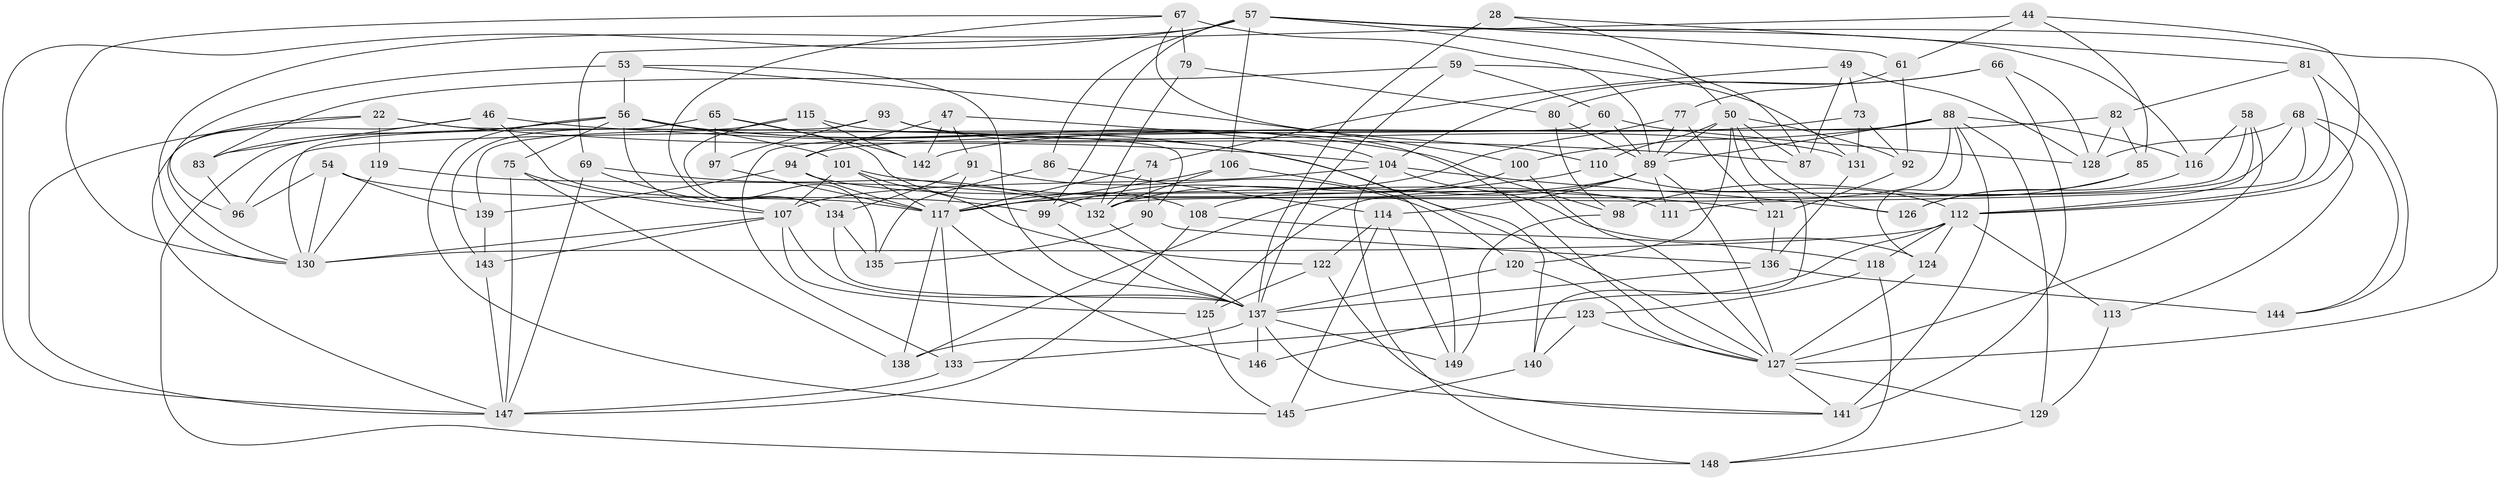 // original degree distribution, {4: 1.0}
// Generated by graph-tools (version 1.1) at 2025/02/03/04/25 22:02:00]
// undirected, 89 vertices, 215 edges
graph export_dot {
graph [start="1"]
  node [color=gray90,style=filled];
  22 [super="+3"];
  28;
  44;
  46;
  47;
  49;
  50 [super="+7+45"];
  53;
  54;
  56 [super="+10+19+24"];
  57 [super="+6+17+29"];
  58;
  59;
  60;
  61;
  65 [super="+48"];
  66 [super="+42"];
  67 [super="+5"];
  68 [super="+64"];
  69;
  73;
  74;
  75;
  77;
  79;
  80;
  81;
  82;
  83;
  85;
  86;
  87;
  88 [super="+4+37+41"];
  89 [super="+40+51"];
  90;
  91;
  92;
  93;
  94 [super="+63"];
  96;
  97;
  98;
  99;
  100;
  101 [super="+55"];
  104 [super="+72"];
  106;
  107 [super="+43"];
  108;
  110;
  111;
  112 [super="+36+71+105"];
  113;
  114 [super="+76"];
  115;
  116;
  117 [super="+21+38+109"];
  118;
  119;
  120;
  121;
  122;
  123;
  124;
  125;
  126;
  127 [super="+52+84"];
  128 [super="+33"];
  129 [super="+103"];
  130 [super="+2+31+32"];
  131;
  132 [super="+8+39"];
  133;
  134 [super="+34"];
  135;
  136 [super="+102"];
  137 [super="+14+18+20+70"];
  138;
  139;
  140;
  141 [super="+95+78"];
  142;
  143;
  144;
  145;
  146;
  147 [super="+27"];
  148;
  149;
  22 -- 119 [weight=2];
  22 -- 90;
  22 -- 104;
  22 -- 130;
  22 -- 147;
  28 -- 50;
  28 -- 81;
  28 -- 137 [weight=2];
  44 -- 85;
  44 -- 69;
  44 -- 61;
  44 -- 112;
  46 -- 117;
  46 -- 83;
  46 -- 87;
  46 -- 147;
  47 -- 91;
  47 -- 142;
  47 -- 94;
  47 -- 104;
  49 -- 74;
  49 -- 128;
  49 -- 73;
  49 -- 87;
  50 -- 92;
  50 -- 120;
  50 -- 140;
  50 -- 110;
  50 -- 89;
  50 -- 126;
  50 -- 87;
  53 -- 100;
  53 -- 56;
  53 -- 96;
  53 -- 137;
  54 -- 99;
  54 -- 139;
  54 -- 96;
  54 -- 130;
  56 -- 148;
  56 -- 127;
  56 -- 145;
  56 -- 83;
  56 -- 101;
  56 -- 98;
  56 -- 75;
  56 -- 134 [weight=2];
  57 -- 61;
  57 -- 106;
  57 -- 130;
  57 -- 99;
  57 -- 86;
  57 -- 127 [weight=2];
  57 -- 116;
  57 -- 87;
  57 -- 147;
  58 -- 132;
  58 -- 127;
  58 -- 116;
  58 -- 112;
  59 -- 83;
  59 -- 131;
  59 -- 60;
  59 -- 137;
  60 -- 133;
  60 -- 89;
  60 -- 128;
  61 -- 77;
  61 -- 92;
  65 -- 97 [weight=2];
  65 -- 108;
  65 -- 130 [weight=2];
  65 -- 142;
  66 -- 80;
  66 -- 141 [weight=2];
  66 -- 104 [weight=2];
  66 -- 128;
  67 -- 130;
  67 -- 79 [weight=2];
  67 -- 110;
  67 -- 89;
  67 -- 134;
  68 -- 111;
  68 -- 113;
  68 -- 128 [weight=2];
  68 -- 144;
  68 -- 125;
  69 -- 107;
  69 -- 147;
  69 -- 132;
  73 -- 142;
  73 -- 92;
  73 -- 131;
  74 -- 90;
  74 -- 132;
  74 -- 117;
  75 -- 138;
  75 -- 147;
  75 -- 107;
  77 -- 99;
  77 -- 121;
  77 -- 89;
  79 -- 80;
  79 -- 132;
  80 -- 98;
  80 -- 89;
  81 -- 82;
  81 -- 144;
  81 -- 112;
  82 -- 128;
  82 -- 94;
  82 -- 85;
  83 -- 96;
  85 -- 98;
  85 -- 126;
  86 -- 114 [weight=2];
  86 -- 135;
  88 -- 129;
  88 -- 124;
  88 -- 89 [weight=2];
  88 -- 96;
  88 -- 116;
  88 -- 141 [weight=2];
  88 -- 138;
  88 -- 100;
  89 -- 111;
  89 -- 127 [weight=2];
  89 -- 108;
  89 -- 114;
  89 -- 117 [weight=2];
  90 -- 135;
  90 -- 136;
  91 -- 134;
  91 -- 120;
  91 -- 117;
  92 -- 121;
  93 -- 139;
  93 -- 97;
  93 -- 140;
  93 -- 131;
  94 -- 111 [weight=2];
  94 -- 139;
  94 -- 117;
  97 -- 117;
  98 -- 149;
  99 -- 137;
  100 -- 132;
  100 -- 127;
  101 -- 121;
  101 -- 107;
  101 -- 117 [weight=2];
  101 -- 122;
  104 -- 126;
  104 -- 148;
  104 -- 107;
  104 -- 124;
  106 -- 149;
  106 -- 132;
  106 -- 117;
  107 -- 130;
  107 -- 125;
  107 -- 143;
  107 -- 137;
  108 -- 118;
  108 -- 147;
  110 -- 117;
  110 -- 112;
  112 -- 124;
  112 -- 146;
  112 -- 118;
  112 -- 130 [weight=2];
  112 -- 113;
  113 -- 129 [weight=2];
  114 -- 149;
  114 -- 145;
  114 -- 122;
  115 -- 142;
  115 -- 135;
  115 -- 143;
  115 -- 127;
  116 -- 126;
  117 -- 146;
  117 -- 133;
  117 -- 138;
  118 -- 148;
  118 -- 123;
  119 -- 130;
  119 -- 132;
  120 -- 127;
  120 -- 137;
  121 -- 136;
  122 -- 125;
  122 -- 141;
  123 -- 133;
  123 -- 140;
  123 -- 127;
  124 -- 127;
  125 -- 145;
  127 -- 129 [weight=2];
  127 -- 141;
  129 -- 148;
  131 -- 136;
  132 -- 137;
  133 -- 147;
  134 -- 137;
  134 -- 135;
  136 -- 144 [weight=2];
  136 -- 137;
  137 -- 149;
  137 -- 146 [weight=2];
  137 -- 138;
  137 -- 141 [weight=2];
  139 -- 143;
  140 -- 145;
  143 -- 147;
}
